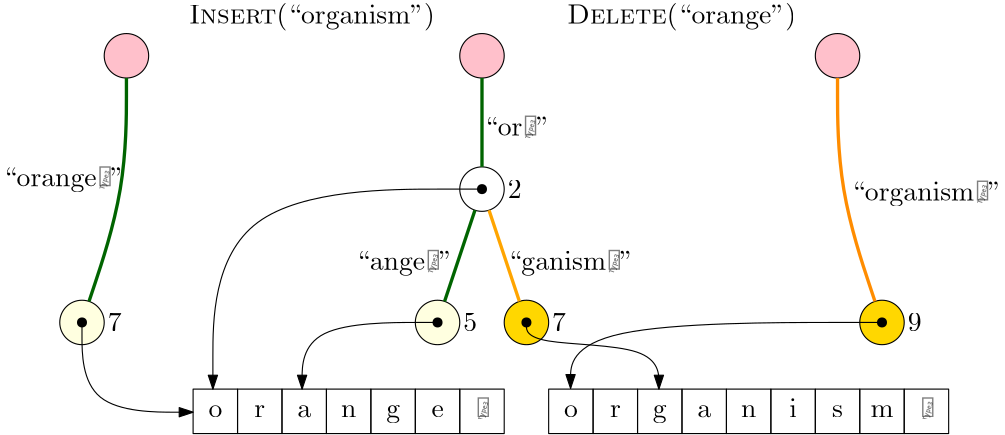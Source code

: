 <?xml version="1.0"?>
<!DOCTYPE ipe SYSTEM "ipe.dtd">
<ipe version="70005" creator="Ipe 7.1.1">
<info created="D:20140227144254" modified="D:20140305120516"/>
<ipestyle name="basic">
<symbol name="arrow/arc(spx)">
<path stroke="sym-stroke" fill="sym-stroke" pen="sym-pen">
0 0 m
-1 0.333 l
-1 -0.333 l
h
</path>
</symbol>
<symbol name="arrow/farc(spx)">
<path stroke="sym-stroke" fill="white" pen="sym-pen">
0 0 m
-1 0.333 l
-1 -0.333 l
h
</path>
</symbol>
<symbol name="mark/circle(sx)" transformations="translations">
<path fill="sym-stroke">
0.6 0 0 0.6 0 0 e
0.4 0 0 0.4 0 0 e
</path>
</symbol>
<symbol name="mark/disk(sx)" transformations="translations">
<path fill="sym-stroke">
0.6 0 0 0.6 0 0 e
</path>
</symbol>
<symbol name="mark/fdisk(sfx)" transformations="translations">
<group>
<path fill="sym-fill">
0.5 0 0 0.5 0 0 e
</path>
<path fill="sym-stroke" fillrule="eofill">
0.6 0 0 0.6 0 0 e
0.4 0 0 0.4 0 0 e
</path>
</group>
</symbol>
<symbol name="mark/box(sx)" transformations="translations">
<path fill="sym-stroke" fillrule="eofill">
-0.6 -0.6 m
0.6 -0.6 l
0.6 0.6 l
-0.6 0.6 l
h
-0.4 -0.4 m
0.4 -0.4 l
0.4 0.4 l
-0.4 0.4 l
h
</path>
</symbol>
<symbol name="mark/square(sx)" transformations="translations">
<path fill="sym-stroke">
-0.6 -0.6 m
0.6 -0.6 l
0.6 0.6 l
-0.6 0.6 l
h
</path>
</symbol>
<symbol name="mark/fsquare(sfx)" transformations="translations">
<group>
<path fill="sym-fill">
-0.5 -0.5 m
0.5 -0.5 l
0.5 0.5 l
-0.5 0.5 l
h
</path>
<path fill="sym-stroke" fillrule="eofill">
-0.6 -0.6 m
0.6 -0.6 l
0.6 0.6 l
-0.6 0.6 l
h
-0.4 -0.4 m
0.4 -0.4 l
0.4 0.4 l
-0.4 0.4 l
h
</path>
</group>
</symbol>
<symbol name="mark/cross(sx)" transformations="translations">
<group>
<path fill="sym-stroke">
-0.43 -0.57 m
0.57 0.43 l
0.43 0.57 l
-0.57 -0.43 l
h
</path>
<path fill="sym-stroke">
-0.43 0.57 m
0.57 -0.43 l
0.43 -0.57 l
-0.57 0.43 l
h
</path>
</group>
</symbol>
<symbol name="arrow/fnormal(spx)">
<path stroke="sym-stroke" fill="white" pen="sym-pen">
0 0 m
-1 0.333 l
-1 -0.333 l
h
</path>
</symbol>
<symbol name="arrow/pointed(spx)">
<path stroke="sym-stroke" fill="sym-stroke" pen="sym-pen">
0 0 m
-1 0.333 l
-0.8 0 l
-1 -0.333 l
h
</path>
</symbol>
<symbol name="arrow/fpointed(spx)">
<path stroke="sym-stroke" fill="white" pen="sym-pen">
0 0 m
-1 0.333 l
-0.8 0 l
-1 -0.333 l
h
</path>
</symbol>
<symbol name="arrow/linear(spx)">
<path stroke="sym-stroke" pen="sym-pen">
-1 0.333 m
0 0 l
-1 -0.333 l
</path>
</symbol>
<symbol name="arrow/fdouble(spx)">
<path stroke="sym-stroke" fill="white" pen="sym-pen">
0 0 m
-1 0.333 l
-1 -0.333 l
h
-1 0 m
-2 0.333 l
-2 -0.333 l
h
</path>
</symbol>
<symbol name="arrow/double(spx)">
<path stroke="sym-stroke" fill="sym-stroke" pen="sym-pen">
0 0 m
-1 0.333 l
-1 -0.333 l
h
-1 0 m
-2 0.333 l
-2 -0.333 l
h
</path>
</symbol>
<pen name="heavier" value="0.8"/>
<pen name="fat" value="1.2"/>
<pen name="ultrafat" value="2"/>
<symbolsize name="large" value="5"/>
<symbolsize name="small" value="2"/>
<symbolsize name="tiny" value="1.1"/>
<arrowsize name="large" value="10"/>
<arrowsize name="small" value="5"/>
<arrowsize name="tiny" value="3"/>
<color name="red" value="1 0 0"/>
<color name="green" value="0 1 0"/>
<color name="blue" value="0 0 1"/>
<color name="yellow" value="1 1 0"/>
<color name="orange" value="1 0.647 0"/>
<color name="gold" value="1 0.843 0"/>
<color name="purple" value="0.627 0.125 0.941"/>
<color name="gray" value="0.745"/>
<color name="brown" value="0.647 0.165 0.165"/>
<color name="navy" value="0 0 0.502"/>
<color name="pink" value="1 0.753 0.796"/>
<color name="seagreen" value="0.18 0.545 0.341"/>
<color name="turquoise" value="0.251 0.878 0.816"/>
<color name="violet" value="0.933 0.51 0.933"/>
<color name="darkblue" value="0 0 0.545"/>
<color name="darkcyan" value="0 0.545 0.545"/>
<color name="darkgray" value="0.663"/>
<color name="darkgreen" value="0 0.392 0"/>
<color name="darkmagenta" value="0.545 0 0.545"/>
<color name="darkorange" value="1 0.549 0"/>
<color name="darkred" value="0.545 0 0"/>
<color name="lightblue" value="0.678 0.847 0.902"/>
<color name="lightcyan" value="0.878 1 1"/>
<color name="lightgray" value="0.827"/>
<color name="lightgreen" value="0.565 0.933 0.565"/>
<color name="lightyellow" value="1 1 0.878"/>
<dashstyle name="dashed" value="[4] 0"/>
<dashstyle name="dotted" value="[1 3] 0"/>
<dashstyle name="dash dotted" value="[4 2 1 2] 0"/>
<dashstyle name="dash dot dotted" value="[4 2 1 2 1 2] 0"/>
<textsize name="large" value="\large"/>
<textsize name="small" value="\small"/>
<textsize name="tiny" value="\tiny"/>
<textsize name="Large" value="\Large"/>
<textsize name="LARGE" value="\LARGE"/>
<textsize name="huge" value="\huge"/>
<textsize name="Huge" value="\Huge"/>
<textsize name="footnote" value="\footnotesize"/>
<textstyle name="center" begin="\begin{center}" end="\end{center}"/>
<textstyle name="itemize" begin="\begin{itemize}" end="\end{itemize}"/>
<textstyle name="item" begin="\begin{itemize}\item{}" end="\end{itemize}"/>
<gridsize name="4 pts" value="4"/>
<gridsize name="8 pts (~3 mm)" value="8"/>
<gridsize name="16 pts (~6 mm)" value="16"/>
<gridsize name="32 pts (~12 mm)" value="32"/>
<gridsize name="10 pts (~3.5 mm)" value="10"/>
<gridsize name="20 pts (~7 mm)" value="20"/>
<gridsize name="14 pts (~5 mm)" value="14"/>
<gridsize name="28 pts (~10 mm)" value="28"/>
<gridsize name="56 pts (~20 mm)" value="56"/>
<anglesize name="90 deg" value="90"/>
<anglesize name="60 deg" value="60"/>
<anglesize name="45 deg" value="45"/>
<anglesize name="30 deg" value="30"/>
<anglesize name="22.5 deg" value="22.5"/>
<tiling name="falling" angle="-60" step="4" width="1"/>
<tiling name="rising" angle="30" step="4" width="1"/>
</ipestyle>
<page>
<layer name="alpha"/>
<view layers="alpha" active="alpha"/>
<group layer="alpha" matrix="1 0 0 1 -32 -160">
<use matrix="1 0 0 1 8 -8" name="mark/disk(sx)" pos="128 800" size="normal" stroke="white"/>
<path stroke="black" fill="pink">
8 0 0 8 136 792 e
</path>
</group>
<path matrix="1 0 0 1 224 -144" stroke="black">
32 656 m
32 640 l
48 640 l
48 656 l
h
</path>
<text matrix="1 0 0 1 232 -138.144" transformations="translations" pos="32 640" stroke="black" type="label" width="4.981" height="4.289" depth="0" halign="center" valign="baseline">o</text>
<path matrix="1 0 0 1 240 -144" stroke="black">
32 656 m
32 640 l
48 640 l
48 656 l
h
</path>
<text matrix="1 0 0 1 248 -138.144" transformations="translations" pos="32 640" stroke="black" type="label" width="3.902" height="4.289" depth="0" halign="center" valign="baseline">r</text>
<path matrix="1 0 0 1 256 -144" stroke="black">
32 656 m
32 640 l
48 640 l
48 656 l
h
</path>
<text matrix="1 0 0 1 264 -138.144" transformations="translations" pos="32 640" stroke="black" type="label" width="4.981" height="4.297" depth="1.93" halign="center" valign="baseline">g</text>
<path matrix="1 0 0 1 272 -144" stroke="black">
32 656 m
32 640 l
48 640 l
48 656 l
h
</path>
<text matrix="1 0 0 1 280 -138.144" transformations="translations" pos="32 640" stroke="black" type="label" width="4.981" height="4.289" depth="0" halign="center" valign="baseline">a</text>
<path matrix="1 0 0 1 288 -144" stroke="black">
32 656 m
32 640 l
48 640 l
48 656 l
h
</path>
<text matrix="1 0 0 1 296 -138.144" transformations="translations" pos="32 640" stroke="black" type="label" width="5.535" height="4.289" depth="0" halign="center" valign="baseline">n</text>
<path matrix="1 0 0 1 304 -144" stroke="black">
32 656 m
32 640 l
48 640 l
48 656 l
h
</path>
<text matrix="1 0 0 1 312 -138.144" transformations="translations" pos="32 640" stroke="black" type="label" width="2.767" height="6.654" depth="0" halign="center" valign="baseline">i</text>
<path matrix="1 0 0 1 320 -144" stroke="black">
32 656 m
32 640 l
48 640 l
48 656 l
h
</path>
<text matrix="1 0 0 1 328 -138.144" transformations="translations" pos="32 640" stroke="black" type="label" width="3.93" height="4.289" depth="0" halign="center" valign="baseline">s</text>
<path matrix="1 0 0 1 336 -144" stroke="black">
32 656 m
32 640 l
48 640 l
48 656 l
h
</path>
<text matrix="1 0 0 1 344 -138.144" transformations="translations" pos="32 640" stroke="black" type="label" width="8.302" height="4.289" depth="0" halign="center" valign="baseline">m</text>
<path matrix="1 0 0 1 352 -144" stroke="black">
32 656 m
32 640 l
48 640 l
48 656 l
h
</path>
<text matrix="1 0 0 1 360 -138.144" transformations="translations" pos="32 640" stroke="black" type="label" width="4.981" height="7.475" depth="0.55" halign="center" valign="baseline">\$</text>
<path matrix="1 0 0 1 96 -144" stroke="black">
32 656 m
32 640 l
48 640 l
48 656 l
h
</path>
<text matrix="1 0 0 1 104 -138.144" transformations="translations" pos="32 640" stroke="black" type="label" width="4.981" height="4.289" depth="0" halign="center" valign="baseline">o</text>
<path matrix="1 0 0 1 112 -144" stroke="black">
32 656 m
32 640 l
48 640 l
48 656 l
h
</path>
<text matrix="1 0 0 1 120 -138.144" transformations="translations" pos="32 640" stroke="black" type="label" width="3.902" height="4.289" depth="0" halign="center" valign="baseline">r</text>
<path matrix="1 0 0 1 128 -144" stroke="black">
32 656 m
32 640 l
48 640 l
48 656 l
h
</path>
<text matrix="1 0 0 1 136 -138.144" transformations="translations" pos="32 640" stroke="black" type="label" width="4.981" height="4.289" depth="0" halign="center" valign="baseline">a</text>
<path matrix="1 0 0 1 144 -144" stroke="black">
32 656 m
32 640 l
48 640 l
48 656 l
h
</path>
<text matrix="1 0 0 1 152 -138.144" transformations="translations" pos="32 640" stroke="black" type="label" width="5.535" height="4.289" depth="0" halign="center" valign="baseline">n</text>
<path matrix="1 0 0 1 160 -144" stroke="black">
32 656 m
32 640 l
48 640 l
48 656 l
h
</path>
<text matrix="1 0 0 1 168 -138.144" transformations="translations" pos="32 640" stroke="black" type="label" width="4.981" height="4.297" depth="1.93" halign="center" valign="baseline">g</text>
<path matrix="1 0 0 1 176 -144" stroke="black">
32 656 m
32 640 l
48 640 l
48 656 l
h
</path>
<text matrix="1 0 0 1 184 -138.144" transformations="translations" pos="32 640" stroke="black" type="label" width="4.428" height="4.289" depth="0" halign="center" valign="baseline">e</text>
<path matrix="1 0 0 1 192 -144" stroke="black">
32 656 m
32 640 l
48 640 l
48 656 l
h
</path>
<text matrix="1 0 0 1 200 -138.144" transformations="translations" pos="32 640" stroke="black" type="label" width="4.981" height="7.475" depth="0.55" halign="center" valign="baseline">\$</text>
<text matrix="1 0 0 1 -0.155457 -107.443" transformations="translations" pos="81.5148 692.477" stroke="black" type="label" width="43.753" height="7.479" depth="1.93" halign="center" valign="baseline">``orange\$&apos;&apos;</text>
<group matrix="1 0 0 1 96 -160">
<use matrix="1 0 0 1 8 -8" name="mark/disk(sx)" pos="128 800" size="normal" stroke="white"/>
<path stroke="black" fill="pink">
8 0 0 8 136 792 e
</path>
</group>
<group matrix="1 0 0 1 96 -208">
<use matrix="1 0 0 1 8 -8" name="mark/disk(sx)" pos="128 800" size="normal" stroke="white"/>
<path stroke="black">
8 0 0 8 136 792 e
</path>
</group>
<text matrix="1 0 0 1 163.055 -89.1979" transformations="translations" pos="81.5148 692.477" stroke="black" type="label" width="23.827" height="7.475" depth="0.55" halign="center" valign="baseline">``or\$&apos;&apos;</text>
<path matrix="1 0 0 1 128 48" stroke="darkgreen" pen="fat">
104 576 m
104 544 l
</path>
<group matrix="1 0 0 1 80 -256">
<use matrix="1 0 0 1 8 -8" name="mark/disk(sx)" pos="128 800" size="normal" stroke="black"/>
<path stroke="black" fill="lightyellow">
8 0 0 8 136 792 e
</path>
</group>
<group matrix="1 0 0 1 112 -256">
<use matrix="1 0 0 1 8 -8" name="mark/disk(sx)" pos="128 800" size="normal" stroke="white"/>
<path stroke="black" fill="gold">
8 0 0 8 136 792 e
</path>
</group>
<path stroke="darkgreen" pen="fat">
229.47 576.411 m
218.53 543.589 l
218.53 543.589 l
</path>
<path stroke="orange" pen="fat">
234.53 576.411 m
245.47 543.589 l
</path>
<text matrix="1 0 0 1 182.372 -137.51" transformations="translations" pos="81.5148 692.477" stroke="black" type="label" width="45.441" height="7.479" depth="1.93" halign="center" valign="baseline">``ganism\$&apos;&apos;</text>
<text matrix="1 0 0 1 122.512 -137.51" transformations="translations" pos="81.5148 692.477" stroke="black" type="label" width="34.869" height="7.479" depth="1.93" halign="center" valign="baseline">``ange\$&apos;&apos;</text>
<group matrix="1 0 0 1 224 -160">
<use matrix="1 0 0 1 8 -8" name="mark/disk(sx)" pos="128 800" size="normal" stroke="white"/>
<path stroke="black" fill="pink">
8 0 0 8 136 792 e
</path>
</group>
<group matrix="1 0 0 1 240 -256">
<use matrix="1 0 0 1 8 -8" name="mark/disk(sx)" pos="128 800" size="normal" stroke="white"/>
<path stroke="black" fill="gold">
8 0 0 8 136 792 e
</path>
</group>
<text matrix="1 0 0 1 310.485 -112.568" transformations="translations" pos="81.5148 692.477" stroke="black" type="label" width="54.324" height="7.479" depth="1.93" halign="center" valign="baseline">``organism\$&apos;&apos;</text>
<path stroke="darkorange" pen="fat">
360 624 m
360 624
360 584
373.47 543.589 s
</path>
<group matrix="1 0 0 1 -48 -256">
<use matrix="1 0 0 1 8 -8" name="mark/disk(sx)" pos="128 800" size="normal" stroke="white"/>
<path stroke="black" fill="lightyellow">
8 0 0 8 136 792 e
</path>
</group>
<path stroke="darkgreen" pen="fat">
104 624 m
104 624
104 584
90.5298 543.589 s
</path>
<text matrix="1 0 0 1 11.9316 -13.2572" transformations="translations" pos="114.561 656.868" stroke="black" type="label" width="88.584" height="7.473" depth="2.49" valign="baseline">\textsc{Insert}(``organism&apos;&apos;)</text>
<text matrix="1 0 0 1 148.041 -13.2576" transformations="translations" pos="114.561 656.868" stroke="black" type="label" width="82.455" height="7.473" depth="2.49" valign="baseline">\textsc{Delete}(``orange&apos;&apos;)</text>
<use name="mark/disk(sx)" pos="88 536" size="normal" stroke="black"/>
<use name="mark/disk(sx)" pos="216 536" size="normal" stroke="black"/>
<use name="mark/disk(sx)" pos="248 536" size="normal" stroke="black"/>
<use name="mark/disk(sx)" pos="376 536" size="normal" stroke="black"/>
<text matrix="1 0 0 1 -3.7336 -143.817" transformations="translations" pos="100.976 676.607" stroke="black" type="label" width="4.981" height="6.42" depth="0" valign="baseline">$7$</text>
<path stroke="black" arrow="normal/small">
88 536 m
88 503.689
128 503.689 s
</path>
<use name="mark/disk(sx)" pos="232 584" size="normal" stroke="black"/>
<path stroke="black" arrow="normal/small">
216 536 m
167.238 536
167.238 512 s
</path>
<path stroke="black" arrow="normal/small">
232 584 m
135.125 584
135.125 512 s
</path>
<path stroke="black" arrow="normal/small">
376 536 m
263.887 536
263.887 512.239 s
</path>
<text matrix="1 0 0 1 124.266 -143.817" transformations="translations" pos="100.976 676.607" stroke="black" type="label" width="4.981" height="6.42" depth="0" valign="baseline">$5$</text>
<text matrix="1 0 0 1 284.266 -143.817" transformations="translations" pos="100.976 676.607" stroke="black" type="label" width="4.981" height="6.42" depth="0" valign="baseline">$9$</text>
<text matrix="1 0 0 1 140.266 -95.817" transformations="translations" pos="100.976 676.607" stroke="black" type="label" width="4.981" height="6.42" depth="0" valign="baseline">$2$</text>
<text matrix="1 0 0 1 156.266 -143.817" transformations="translations" pos="100.976 676.607" stroke="black" type="label" width="4.981" height="6.42" depth="0" valign="baseline">$7$</text>
<path stroke="black" arrow="normal/small">
248 536 m
248 528
295.688 528
295.688 512 s
</path>
</page>
</ipe>
